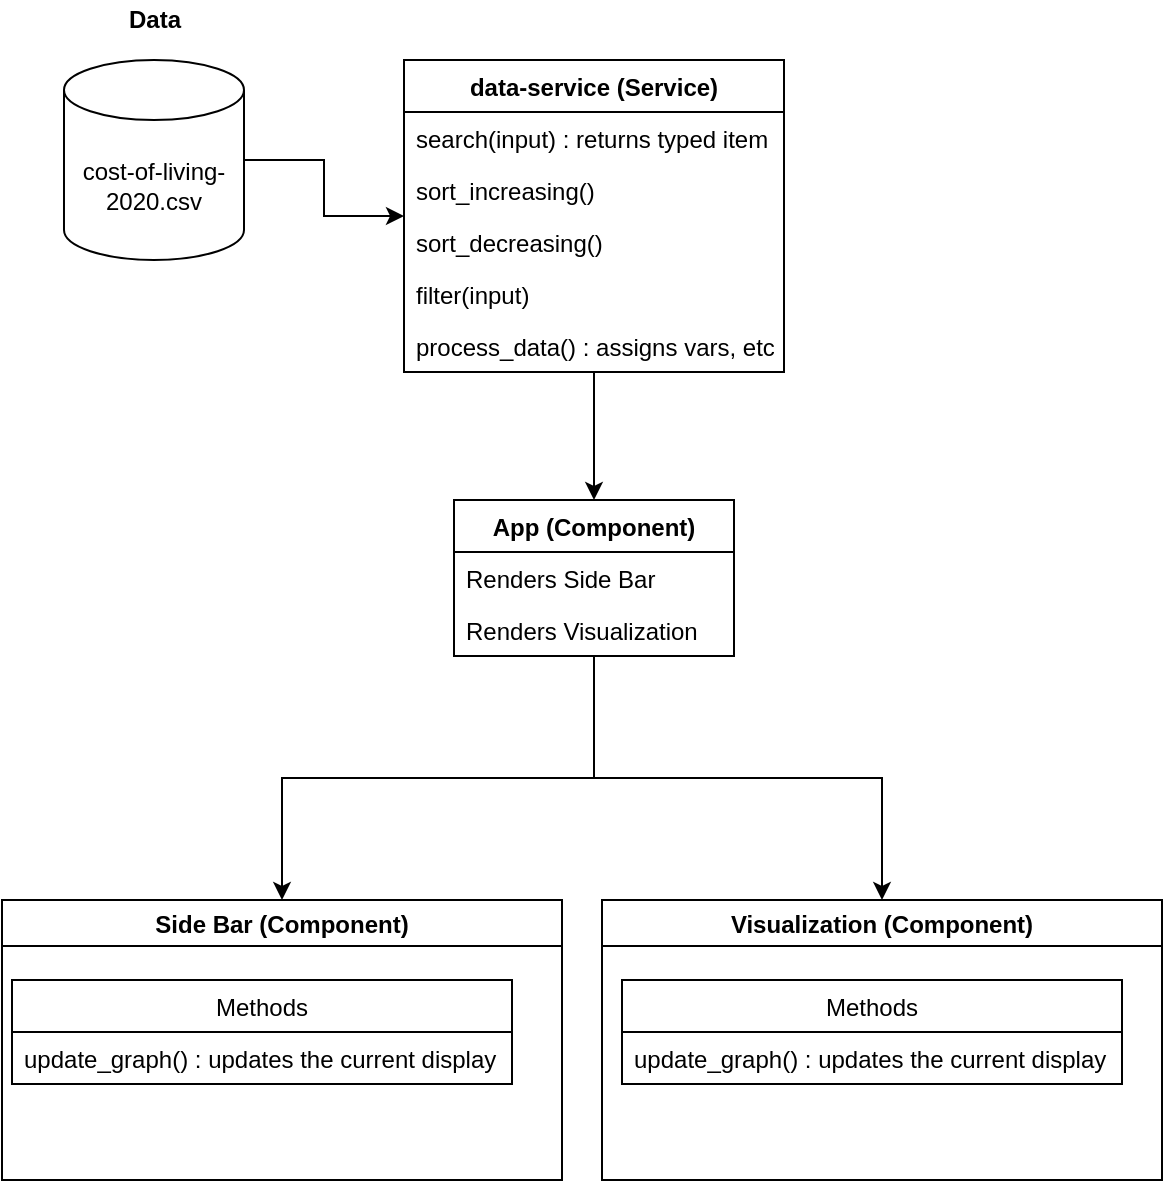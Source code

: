 <mxfile version="14.1.5" type="device"><diagram id="C5RBs43oDa-KdzZeNtuy" name="Page-1"><mxGraphModel dx="1426" dy="775" grid="1" gridSize="10" guides="1" tooltips="1" connect="1" arrows="1" fold="1" page="1" pageScale="1" pageWidth="827" pageHeight="1169" math="0" shadow="0"><root><mxCell id="WIyWlLk6GJQsqaUBKTNV-0"/><mxCell id="WIyWlLk6GJQsqaUBKTNV-1" parent="WIyWlLk6GJQsqaUBKTNV-0"/><mxCell id="bheuAW3oRVZ5PAZgFOKh-46" style="edgeStyle=orthogonalEdgeStyle;rounded=0;orthogonalLoop=1;jettySize=auto;html=1;entryX=0.5;entryY=0;entryDx=0;entryDy=0;" edge="1" parent="WIyWlLk6GJQsqaUBKTNV-1" source="bheuAW3oRVZ5PAZgFOKh-6" target="bheuAW3oRVZ5PAZgFOKh-41"><mxGeometry relative="1" as="geometry"/></mxCell><mxCell id="bheuAW3oRVZ5PAZgFOKh-6" value="data-service (Service)" style="swimlane;fontStyle=1;childLayout=stackLayout;horizontal=1;startSize=26;fillColor=none;horizontalStack=0;resizeParent=1;resizeParentMax=0;resizeLast=0;collapsible=1;marginBottom=0;strokeColor=#000000;" vertex="1" parent="WIyWlLk6GJQsqaUBKTNV-1"><mxGeometry x="320" y="230" width="190" height="156" as="geometry"/></mxCell><mxCell id="bheuAW3oRVZ5PAZgFOKh-12" value="search(input) : returns typed item" style="text;strokeColor=none;fillColor=none;align=left;verticalAlign=top;spacingLeft=4;spacingRight=4;overflow=hidden;rotatable=0;points=[[0,0.5],[1,0.5]];portConstraint=eastwest;" vertex="1" parent="bheuAW3oRVZ5PAZgFOKh-6"><mxGeometry y="26" width="190" height="26" as="geometry"/></mxCell><mxCell id="bheuAW3oRVZ5PAZgFOKh-20" value="sort_increasing()" style="text;strokeColor=none;fillColor=none;align=left;verticalAlign=top;spacingLeft=4;spacingRight=4;overflow=hidden;rotatable=0;points=[[0,0.5],[1,0.5]];portConstraint=eastwest;" vertex="1" parent="bheuAW3oRVZ5PAZgFOKh-6"><mxGeometry y="52" width="190" height="26" as="geometry"/></mxCell><mxCell id="bheuAW3oRVZ5PAZgFOKh-24" value="sort_decreasing()&#10;" style="text;strokeColor=none;fillColor=none;align=left;verticalAlign=top;spacingLeft=4;spacingRight=4;overflow=hidden;rotatable=0;points=[[0,0.5],[1,0.5]];portConstraint=eastwest;" vertex="1" parent="bheuAW3oRVZ5PAZgFOKh-6"><mxGeometry y="78" width="190" height="26" as="geometry"/></mxCell><mxCell id="bheuAW3oRVZ5PAZgFOKh-25" value="filter(input)" style="text;strokeColor=none;fillColor=none;align=left;verticalAlign=top;spacingLeft=4;spacingRight=4;overflow=hidden;rotatable=0;points=[[0,0.5],[1,0.5]];portConstraint=eastwest;" vertex="1" parent="bheuAW3oRVZ5PAZgFOKh-6"><mxGeometry y="104" width="190" height="26" as="geometry"/></mxCell><mxCell id="bheuAW3oRVZ5PAZgFOKh-49" value="process_data() : assigns vars, etc" style="text;strokeColor=none;fillColor=none;align=left;verticalAlign=top;spacingLeft=4;spacingRight=4;overflow=hidden;rotatable=0;points=[[0,0.5],[1,0.5]];portConstraint=eastwest;" vertex="1" parent="bheuAW3oRVZ5PAZgFOKh-6"><mxGeometry y="130" width="190" height="26" as="geometry"/></mxCell><mxCell id="bheuAW3oRVZ5PAZgFOKh-23" style="edgeStyle=orthogonalEdgeStyle;rounded=0;orthogonalLoop=1;jettySize=auto;html=1;entryX=0;entryY=0.5;entryDx=0;entryDy=0;" edge="1" parent="WIyWlLk6GJQsqaUBKTNV-1" source="bheuAW3oRVZ5PAZgFOKh-22" target="bheuAW3oRVZ5PAZgFOKh-6"><mxGeometry relative="1" as="geometry"/></mxCell><mxCell id="bheuAW3oRVZ5PAZgFOKh-22" value="cost-of-living-2020.csv" style="shape=cylinder3;whiteSpace=wrap;html=1;boundedLbl=1;backgroundOutline=1;size=15;strokeColor=#000000;fillColor=#ffffff;" vertex="1" parent="WIyWlLk6GJQsqaUBKTNV-1"><mxGeometry x="150" y="230" width="90" height="100" as="geometry"/></mxCell><mxCell id="bheuAW3oRVZ5PAZgFOKh-27" value="Visualization (Component)" style="swimlane;strokeColor=#000000;fillColor=#ffffff;" vertex="1" parent="WIyWlLk6GJQsqaUBKTNV-1"><mxGeometry x="419" y="650" width="280" height="140" as="geometry"/></mxCell><mxCell id="bheuAW3oRVZ5PAZgFOKh-37" value="Methods" style="swimlane;fontStyle=0;childLayout=stackLayout;horizontal=1;startSize=26;fillColor=none;horizontalStack=0;resizeParent=1;resizeParentMax=0;resizeLast=0;collapsible=1;marginBottom=0;strokeColor=#000000;" vertex="1" parent="bheuAW3oRVZ5PAZgFOKh-27"><mxGeometry x="10" y="40" width="250" height="52" as="geometry"/></mxCell><mxCell id="bheuAW3oRVZ5PAZgFOKh-38" value="update_graph() : updates the current display" style="text;strokeColor=none;fillColor=none;align=left;verticalAlign=top;spacingLeft=4;spacingRight=4;overflow=hidden;rotatable=0;points=[[0,0.5],[1,0.5]];portConstraint=eastwest;" vertex="1" parent="bheuAW3oRVZ5PAZgFOKh-37"><mxGeometry y="26" width="250" height="26" as="geometry"/></mxCell><mxCell id="bheuAW3oRVZ5PAZgFOKh-29" value="Side Bar (Component)" style="swimlane;strokeColor=#000000;fillColor=#ffffff;" vertex="1" parent="WIyWlLk6GJQsqaUBKTNV-1"><mxGeometry x="119" y="650" width="280" height="140" as="geometry"/></mxCell><mxCell id="bheuAW3oRVZ5PAZgFOKh-33" value="Methods" style="swimlane;fontStyle=0;childLayout=stackLayout;horizontal=1;startSize=26;fillColor=none;horizontalStack=0;resizeParent=1;resizeParentMax=0;resizeLast=0;collapsible=1;marginBottom=0;strokeColor=#000000;" vertex="1" parent="bheuAW3oRVZ5PAZgFOKh-29"><mxGeometry x="5" y="40" width="250" height="52" as="geometry"/></mxCell><mxCell id="bheuAW3oRVZ5PAZgFOKh-34" value="update_graph() : updates the current display" style="text;strokeColor=none;fillColor=none;align=left;verticalAlign=top;spacingLeft=4;spacingRight=4;overflow=hidden;rotatable=0;points=[[0,0.5],[1,0.5]];portConstraint=eastwest;" vertex="1" parent="bheuAW3oRVZ5PAZgFOKh-33"><mxGeometry y="26" width="250" height="26" as="geometry"/></mxCell><mxCell id="bheuAW3oRVZ5PAZgFOKh-32" value="&lt;b&gt;Data&lt;/b&gt;" style="text;html=1;align=center;verticalAlign=middle;resizable=0;points=[];autosize=1;" vertex="1" parent="WIyWlLk6GJQsqaUBKTNV-1"><mxGeometry x="175" y="200" width="40" height="20" as="geometry"/></mxCell><mxCell id="bheuAW3oRVZ5PAZgFOKh-47" style="edgeStyle=orthogonalEdgeStyle;rounded=0;orthogonalLoop=1;jettySize=auto;html=1;entryX=0.5;entryY=0;entryDx=0;entryDy=0;" edge="1" parent="WIyWlLk6GJQsqaUBKTNV-1" source="bheuAW3oRVZ5PAZgFOKh-41" target="bheuAW3oRVZ5PAZgFOKh-29"><mxGeometry relative="1" as="geometry"/></mxCell><mxCell id="bheuAW3oRVZ5PAZgFOKh-48" style="edgeStyle=orthogonalEdgeStyle;rounded=0;orthogonalLoop=1;jettySize=auto;html=1;entryX=0.5;entryY=0;entryDx=0;entryDy=0;" edge="1" parent="WIyWlLk6GJQsqaUBKTNV-1" source="bheuAW3oRVZ5PAZgFOKh-41" target="bheuAW3oRVZ5PAZgFOKh-27"><mxGeometry relative="1" as="geometry"/></mxCell><mxCell id="bheuAW3oRVZ5PAZgFOKh-41" value="App (Component)" style="swimlane;fontStyle=1;childLayout=stackLayout;horizontal=1;startSize=26;fillColor=none;horizontalStack=0;resizeParent=1;resizeParentMax=0;resizeLast=0;collapsible=1;marginBottom=0;strokeColor=#000000;" vertex="1" parent="WIyWlLk6GJQsqaUBKTNV-1"><mxGeometry x="345" y="450" width="140" height="78" as="geometry"/></mxCell><mxCell id="bheuAW3oRVZ5PAZgFOKh-42" value="Renders Side Bar" style="text;strokeColor=none;fillColor=none;align=left;verticalAlign=top;spacingLeft=4;spacingRight=4;overflow=hidden;rotatable=0;points=[[0,0.5],[1,0.5]];portConstraint=eastwest;" vertex="1" parent="bheuAW3oRVZ5PAZgFOKh-41"><mxGeometry y="26" width="140" height="26" as="geometry"/></mxCell><mxCell id="bheuAW3oRVZ5PAZgFOKh-43" value="Renders Visualization" style="text;strokeColor=none;fillColor=none;align=left;verticalAlign=top;spacingLeft=4;spacingRight=4;overflow=hidden;rotatable=0;points=[[0,0.5],[1,0.5]];portConstraint=eastwest;" vertex="1" parent="bheuAW3oRVZ5PAZgFOKh-41"><mxGeometry y="52" width="140" height="26" as="geometry"/></mxCell></root></mxGraphModel></diagram></mxfile>